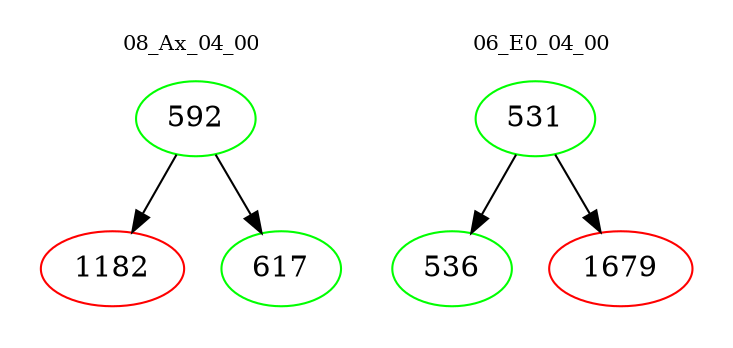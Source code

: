 digraph{
subgraph cluster_0 {
color = white
label = "08_Ax_04_00";
fontsize=10;
T0_592 [label="592", color="green"]
T0_592 -> T0_1182 [color="black"]
T0_1182 [label="1182", color="red"]
T0_592 -> T0_617 [color="black"]
T0_617 [label="617", color="green"]
}
subgraph cluster_1 {
color = white
label = "06_E0_04_00";
fontsize=10;
T1_531 [label="531", color="green"]
T1_531 -> T1_536 [color="black"]
T1_536 [label="536", color="green"]
T1_531 -> T1_1679 [color="black"]
T1_1679 [label="1679", color="red"]
}
}
